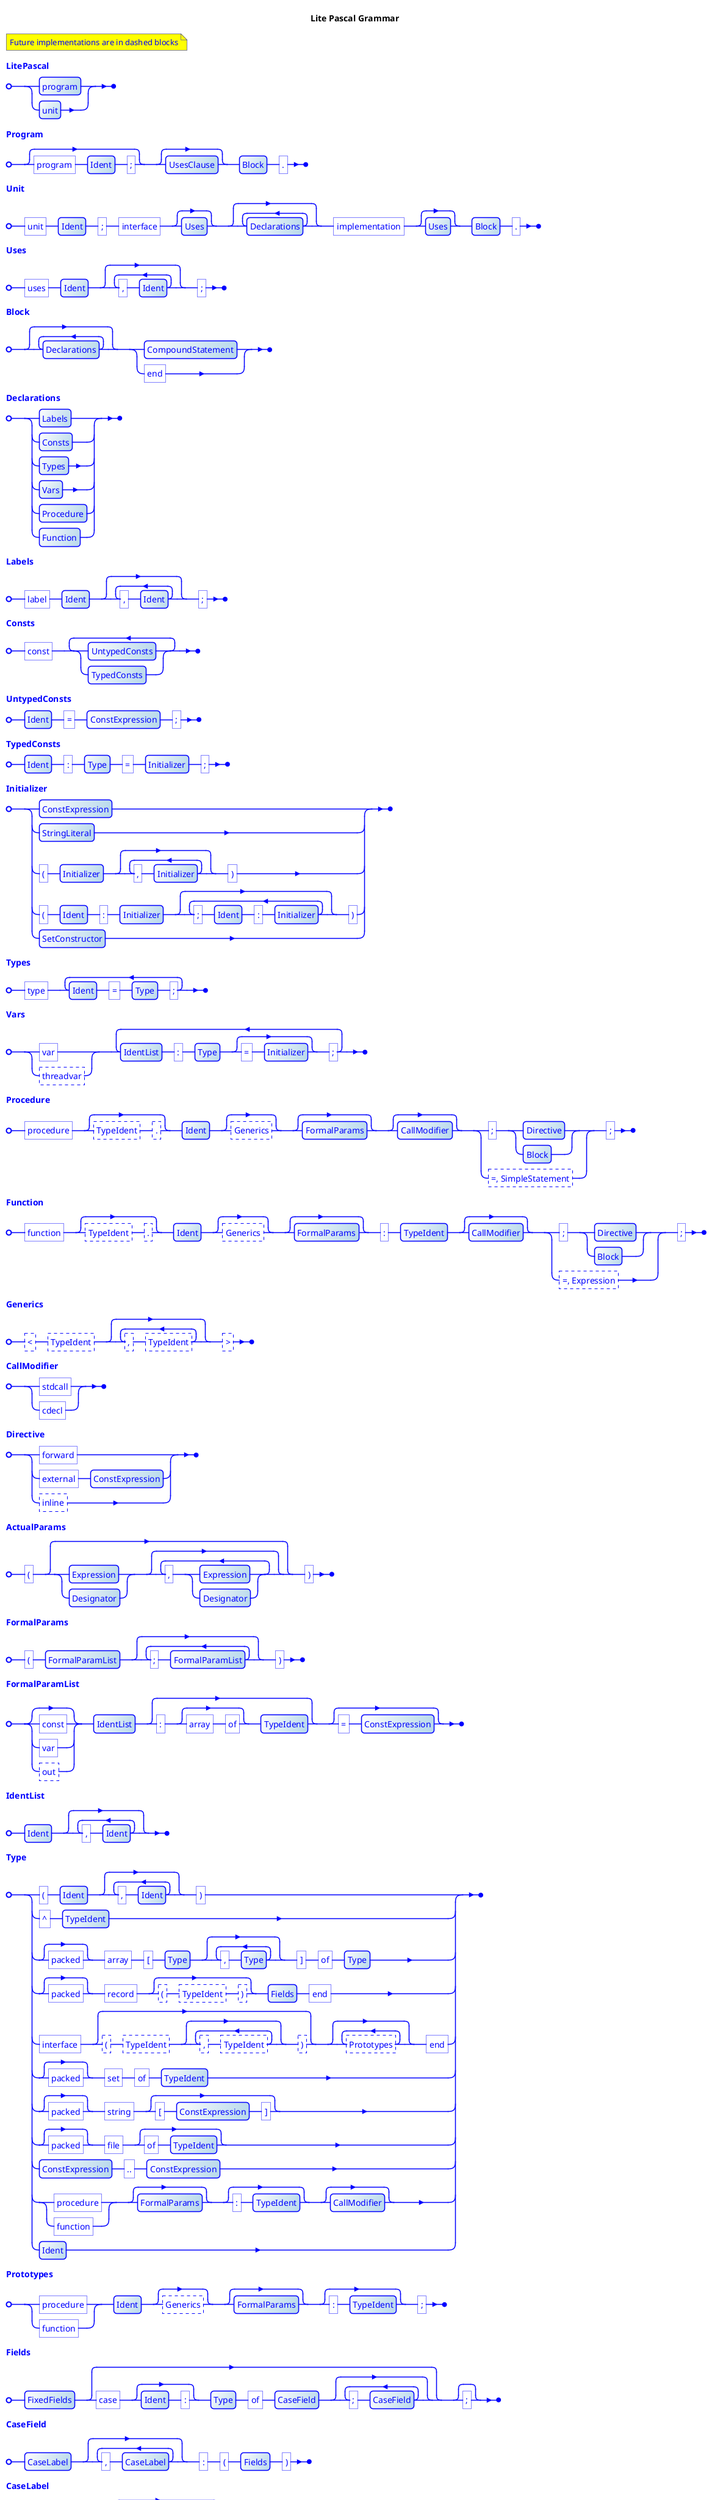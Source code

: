 @startebnf
title Lite Pascal Grammar 
(*Future implementations are in dashed blocks*)

LitePascal = program | unit;

Program = ["program", Ident, ";"], [UsesClause], Block, ".";
 
Unit = "unit", Ident, ";", "interface", [Uses], {Declarations}, 
       "implementation", [Uses], Block, ".";
                
Uses = "uses", Ident, {",", Ident}, ";";

Block = {Declarations}, (CompoundStatement | "end");

Declarations = Labels | Consts | Types | Vars | Procedure | Function;
                                    
Labels = "label", Ident, {",", Ident}, ";";               
             
Consts = "const", {UntypedConsts | TypedConsts}-;

UntypedConsts = Ident, "=", ConstExpression, ";";
                                 
TypedConsts = Ident, ":", Type, "=", Initializer, ";";

Initializer = ConstExpression | StringLiteral |
              "(", Initializer, {",", Initializer}, ")" |
              "(", Ident, ":", Initializer, {";", Ident, ":", Initializer}, ")" |
              SetConstructor;                     

Types = "type", {Ident, "=", Type, ";"}-;

Vars = ("var" | ?threadvar?), {IdentList, ":", Type, ["=", Initializer], ";"}-;

Procedure = "procedure", [?TypeIdent?, ?.?], Ident, [?Generics?], [FormalParams], [CallModifier], (";", (Directive | Block) | ?=, SimpleStatement?), ";";

Function = "function", [?TypeIdent?, ?.?], Ident, [?Generics?], [FormalParams], ":", TypeIdent, [CallModifier], (";", (Directive | Block) | ?=, Expression?), ";";

Generics = ?<?, ?TypeIdent?, {?,?, ?TypeIdent?}, ?>?;


CallModifier = "stdcall" | "cdecl";

Directive = "forward" | "external", ConstExpression | ?inline?;

ActualParams = "(", [(Expression | Designator), {",", (Expression | Designator)}], ")";

FormalParams = "(", FormalParamList, {";", FormalParamList}, ")";
              
FormalParamList = ["const" | "var" | ?out?], IdentList, [":", ["array", "of"], TypeIdent], ["=", ConstExpression];             

IdentList = Ident, {",", Ident};

Type = "(", Ident, {",", Ident}, ")" | "^", TypeIdent |
       ["packed"], "array", "[", Type, {",", Type}, "]", "of", Type |
       ["packed"], "record", [?(?, ?TypeIdent?, ?)?], Fields, "end" |
       "interface", [?(?, ?TypeIdent?, {?,?, ?TypeIdent?}, ?)?], {?Prototypes?}, "end" |
       ["packed"], "set", "of", TypeIdent |
       ["packed"], "string", ["[", ConstExpression, "]"] |
       ["packed"], "file", ["of", TypeIdent] |
       ConstExpression, "..", ConstExpression |
       ("procedure" | "function"), [FormalParams], [":", TypeIdent], [CallModifier] |
       Ident;
       
Prototypes = ("procedure" | "function"), Ident, [?Generics?], [FormalParams], [":", TypeIdent], ";";

Fields = FixedFields, ["case", [Ident, ":"], Type, "of", CaseField, {";", CaseField}], [";"];       
 
CaseField = CaseLabel, {",", CaseLabel}, ":", "(", Fields, ")";

CaseLabel = ConstExpression, ["..", ConstExpression];

FixedFields = IdentList, ":", Type, {";", IdentList, ":", Type};       
       
TypeIdent = "string" | "file" | Ident, [?Generics?];       

Designator = (Ident | TypeIdent, "(", Expression, ")"), {Selector};

Selector = "^" | "[", Expression, {",", Expression}, "]" | ".", Ident | ActualParams;

Statement = Ident, ":" | SimpleStatement | CompoundStatement | If | Case | While | Repeat | For | Goto | With;                                    

SimpleStatement = Designator, [(":="|?+=?|?-=?|?*=?|?/=?), Expression];

StatementList = Statement, {";", Statement};

CompoundStatement = "begin", StatementList, "end";

If = "if", Expression, "then", Statement, ["else", Statement];

Case = "case", Expression, "of", CaseElement, {";", CaseElement}, [";"], ["else", StatementList], [";"], "end";
                    
While = "while", Expression, "do", Statement;

Repeat = "repeat", StatementList, "until", Expression;

For = "for", [?var?], Ident, ":=", Expression, ("to" | "downto"), Expression, "do", Statement;

Goto = "goto", Ident;

With = "with", Designator, {",", Designator}, "do", Statement;                    
 
CaseElement = CaseLabel, {",", CaseLabel}, ":", Statement;

ConstExpression = Expression;

Expression = SimpleExpression, [("="|"<>"|"<"|"<="|">"|">="|"in"|?"is"?|?"as"?), SimpleExpression];

SimpleExpression = ["+"|"-"], Term ,{("+"|"-"|"or"|"xor"), Term} | 
                   ?"if"?, ?Expression?, ?"then"?, ?Expression?, ?"else"?, ?Expression?;

Term = Factor, {("*"|"/"|"div"|"mod"|"shl"|"shr"|"and"), Factor};

Factor = ["@"], Designator | Number | CharLiteral | StringLiteral | 
         "(", Expression, ")" | "not", Factor | SetConstructor | "nil";
         
SetConstructor = "[", [Expression, ["..", Expression], {",", Expression, ["..", Expression]}], "]";         

Ident = (Letter | "_"), {Letter | "_" | Digit};

Number = "$", {HexDigit}- | {Digit}-, [".", {Digit}-], ["e", ["+" | "-"], {Digit}-];

CharLiteral = "'", (Character | "'", "'"), "'" | "#", Number;

StringLiteral = {"'", {Character | "'", "'"}, "'" | "#", Number}-;
<style>
 element {
   ebnf {
     LineColor blue
     Fontcolor blue
     Backgroundcolor #FEFEFE/#B6D8EB
     note {Backgroundcolor yellow}
   }
 }
</style>
@endebnf
